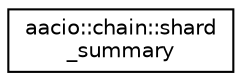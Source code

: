 digraph "Graphical Class Hierarchy"
{
  edge [fontname="Helvetica",fontsize="10",labelfontname="Helvetica",labelfontsize="10"];
  node [fontname="Helvetica",fontsize="10",shape=record];
  rankdir="LR";
  Node0 [label="aacio::chain::shard\l_summary",height=0.2,width=0.4,color="black", fillcolor="white", style="filled",URL="$structaacio_1_1chain_1_1shard__summary.html"];
}
